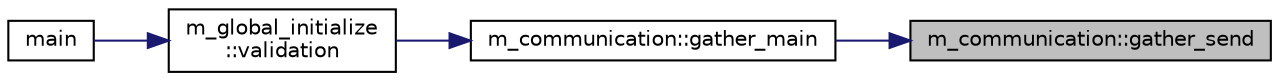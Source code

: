digraph "m_communication::gather_send"
{
 // LATEX_PDF_SIZE
  edge [fontname="Helvetica",fontsize="10",labelfontname="Helvetica",labelfontsize="10"];
  node [fontname="Helvetica",fontsize="10",shape=record];
  rankdir="RL";
  Node1 [label="m_communication::gather_send",height=0.2,width=0.4,color="black", fillcolor="grey75", style="filled", fontcolor="black",tooltip="================================================================================="];
  Node1 -> Node2 [dir="back",color="midnightblue",fontsize="10",style="solid",fontname="Helvetica"];
  Node2 [label="m_communication::gather_main",height=0.2,width=0.4,color="black", fillcolor="white", style="filled",URL="$namespacem__communication.html#a426523452bb341a288dc0c65110d1326",tooltip="================================================================================="];
  Node2 -> Node3 [dir="back",color="midnightblue",fontsize="10",style="solid",fontname="Helvetica"];
  Node3 [label="m_global_initialize\l::validation",height=0.2,width=0.4,color="black", fillcolor="white", style="filled",URL="$namespacem__global__initialize.html#adc03e806f7c4ea1bc44e7e6e0da4b048",tooltip="====================================================================="];
  Node3 -> Node4 [dir="back",color="midnightblue",fontsize="10",style="solid",fontname="Helvetica"];
  Node4 [label="main",height=0.2,width=0.4,color="black", fillcolor="white", style="filled",URL="$main_8f90.html#a8ec2266d83cd6c0b762cbcbc92c0af3d",tooltip="%%%%%%%%%%%%%%%%%%%%%%%%%%%%%%%%%%%%%%%%%%%%%%%%%%%%%%%%%%%%%%%%%%%%%%"];
}
